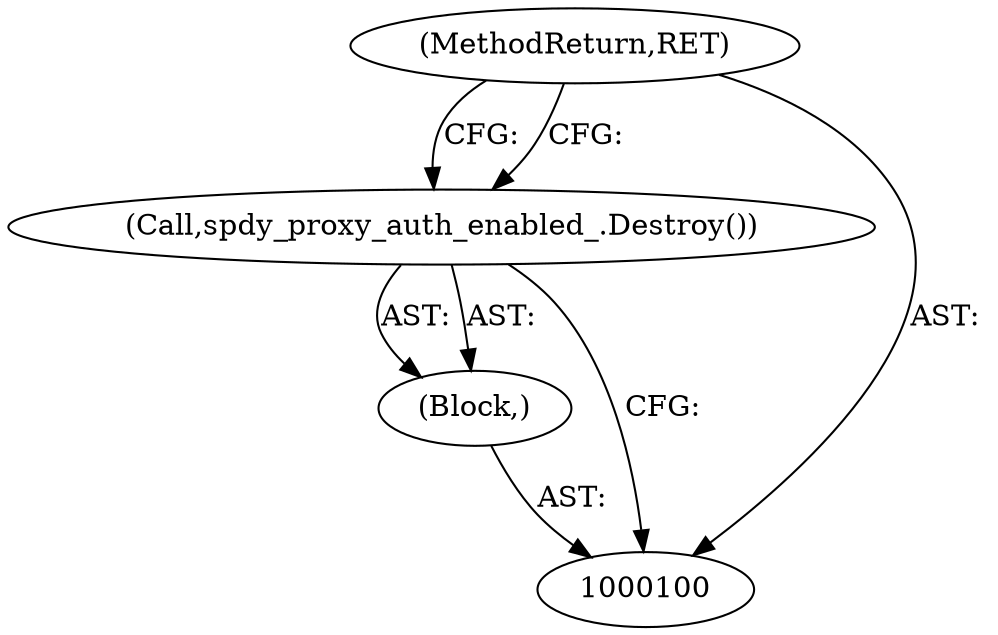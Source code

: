 digraph "1_Chrome_c995d4fe5e96f4d6d4a88b7867279b08e72d2579_11" {
"1000103" [label="(MethodReturn,RET)"];
"1000101" [label="(Block,)"];
"1000102" [label="(Call,spdy_proxy_auth_enabled_.Destroy())"];
"1000103" -> "1000100"  [label="AST: "];
"1000103" -> "1000102"  [label="CFG: "];
"1000101" -> "1000100"  [label="AST: "];
"1000102" -> "1000101"  [label="AST: "];
"1000102" -> "1000101"  [label="AST: "];
"1000102" -> "1000100"  [label="CFG: "];
"1000103" -> "1000102"  [label="CFG: "];
}

